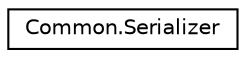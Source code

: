 digraph "Graphical Class Hierarchy"
{
  edge [fontname="Helvetica",fontsize="10",labelfontname="Helvetica",labelfontsize="10"];
  node [fontname="Helvetica",fontsize="10",shape=record];
  rankdir="LR";
  Node0 [label="Common.Serializer",height=0.2,width=0.4,color="black", fillcolor="white", style="filled",URL="$class_common_1_1_serializer.html"];
}
